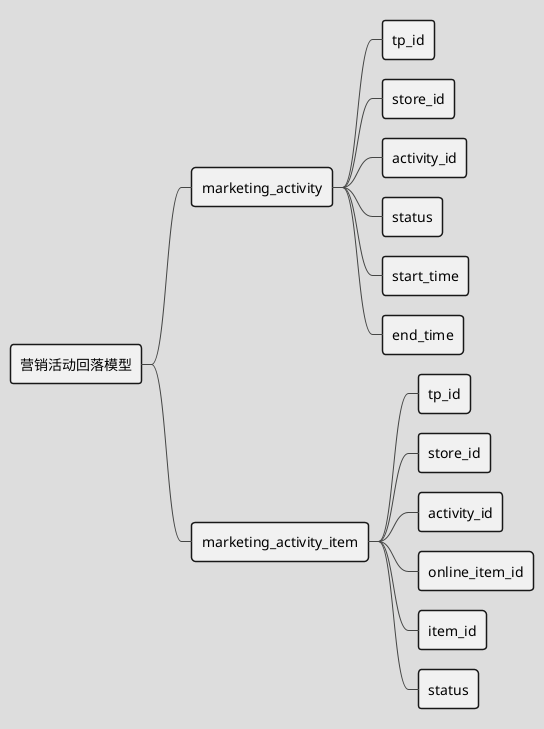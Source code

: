 @startmindmap
'https://plantuml.com/mindmap-diagram

skinparam backgroundColor #EEEBDC
'使用 toy 主题
!theme toy

* 营销活动回落模型

** marketing_activity
*** tp_id
*** store_id
*** activity_id
*** status
*** start_time
*** end_time

** marketing_activity_item
*** tp_id
*** store_id
*** activity_id
*** online_item_id
*** item_id
*** status


@endmindmap
